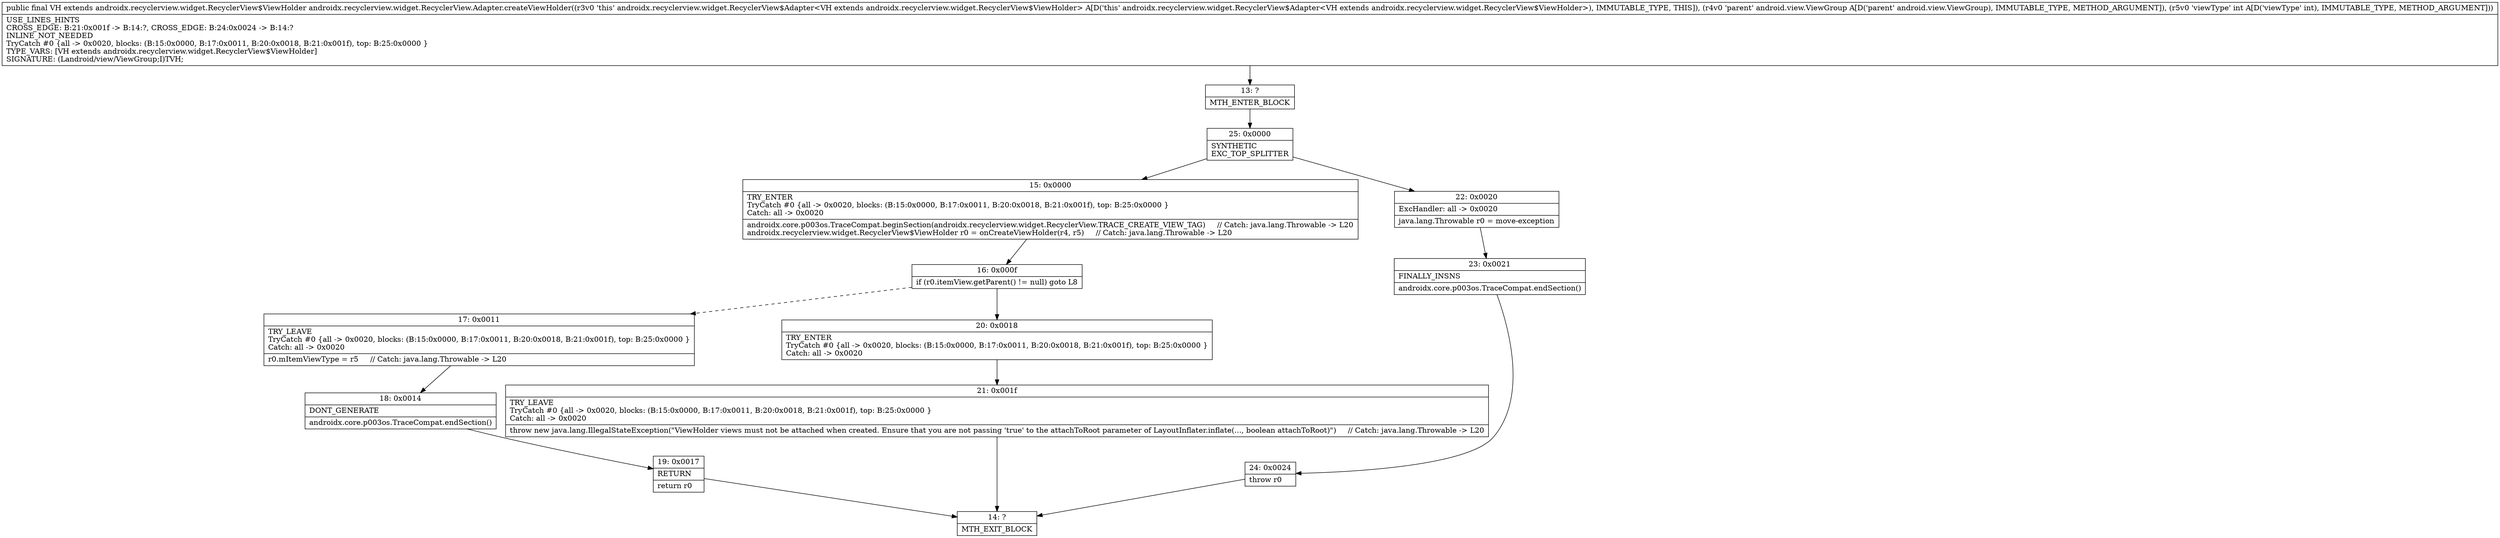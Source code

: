 digraph "CFG forandroidx.recyclerview.widget.RecyclerView.Adapter.createViewHolder(Landroid\/view\/ViewGroup;I)Landroidx\/recyclerview\/widget\/RecyclerView$ViewHolder;" {
Node_13 [shape=record,label="{13\:\ ?|MTH_ENTER_BLOCK\l}"];
Node_25 [shape=record,label="{25\:\ 0x0000|SYNTHETIC\lEXC_TOP_SPLITTER\l}"];
Node_15 [shape=record,label="{15\:\ 0x0000|TRY_ENTER\lTryCatch #0 \{all \-\> 0x0020, blocks: (B:15:0x0000, B:17:0x0011, B:20:0x0018, B:21:0x001f), top: B:25:0x0000 \}\lCatch: all \-\> 0x0020\l|androidx.core.p003os.TraceCompat.beginSection(androidx.recyclerview.widget.RecyclerView.TRACE_CREATE_VIEW_TAG)     \/\/ Catch: java.lang.Throwable \-\> L20\landroidx.recyclerview.widget.RecyclerView$ViewHolder r0 = onCreateViewHolder(r4, r5)     \/\/ Catch: java.lang.Throwable \-\> L20\l}"];
Node_16 [shape=record,label="{16\:\ 0x000f|if (r0.itemView.getParent() != null) goto L8\l}"];
Node_17 [shape=record,label="{17\:\ 0x0011|TRY_LEAVE\lTryCatch #0 \{all \-\> 0x0020, blocks: (B:15:0x0000, B:17:0x0011, B:20:0x0018, B:21:0x001f), top: B:25:0x0000 \}\lCatch: all \-\> 0x0020\l|r0.mItemViewType = r5     \/\/ Catch: java.lang.Throwable \-\> L20\l}"];
Node_18 [shape=record,label="{18\:\ 0x0014|DONT_GENERATE\l|androidx.core.p003os.TraceCompat.endSection()\l}"];
Node_19 [shape=record,label="{19\:\ 0x0017|RETURN\l|return r0\l}"];
Node_14 [shape=record,label="{14\:\ ?|MTH_EXIT_BLOCK\l}"];
Node_20 [shape=record,label="{20\:\ 0x0018|TRY_ENTER\lTryCatch #0 \{all \-\> 0x0020, blocks: (B:15:0x0000, B:17:0x0011, B:20:0x0018, B:21:0x001f), top: B:25:0x0000 \}\lCatch: all \-\> 0x0020\l}"];
Node_21 [shape=record,label="{21\:\ 0x001f|TRY_LEAVE\lTryCatch #0 \{all \-\> 0x0020, blocks: (B:15:0x0000, B:17:0x0011, B:20:0x0018, B:21:0x001f), top: B:25:0x0000 \}\lCatch: all \-\> 0x0020\l|throw new java.lang.IllegalStateException(\"ViewHolder views must not be attached when created. Ensure that you are not passing 'true' to the attachToRoot parameter of LayoutInflater.inflate(..., boolean attachToRoot)\")     \/\/ Catch: java.lang.Throwable \-\> L20\l}"];
Node_22 [shape=record,label="{22\:\ 0x0020|ExcHandler: all \-\> 0x0020\l|java.lang.Throwable r0 = move\-exception\l}"];
Node_23 [shape=record,label="{23\:\ 0x0021|FINALLY_INSNS\l|androidx.core.p003os.TraceCompat.endSection()\l}"];
Node_24 [shape=record,label="{24\:\ 0x0024|throw r0\l}"];
MethodNode[shape=record,label="{public final VH extends androidx.recyclerview.widget.RecyclerView$ViewHolder androidx.recyclerview.widget.RecyclerView.Adapter.createViewHolder((r3v0 'this' androidx.recyclerview.widget.RecyclerView$Adapter\<VH extends androidx.recyclerview.widget.RecyclerView$ViewHolder\> A[D('this' androidx.recyclerview.widget.RecyclerView$Adapter\<VH extends androidx.recyclerview.widget.RecyclerView$ViewHolder\>), IMMUTABLE_TYPE, THIS]), (r4v0 'parent' android.view.ViewGroup A[D('parent' android.view.ViewGroup), IMMUTABLE_TYPE, METHOD_ARGUMENT]), (r5v0 'viewType' int A[D('viewType' int), IMMUTABLE_TYPE, METHOD_ARGUMENT]))  | USE_LINES_HINTS\lCROSS_EDGE: B:21:0x001f \-\> B:14:?, CROSS_EDGE: B:24:0x0024 \-\> B:14:?\lINLINE_NOT_NEEDED\lTryCatch #0 \{all \-\> 0x0020, blocks: (B:15:0x0000, B:17:0x0011, B:20:0x0018, B:21:0x001f), top: B:25:0x0000 \}\lTYPE_VARS: [VH extends androidx.recyclerview.widget.RecyclerView$ViewHolder]\lSIGNATURE: (Landroid\/view\/ViewGroup;I)TVH;\l}"];
MethodNode -> Node_13;Node_13 -> Node_25;
Node_25 -> Node_15;
Node_25 -> Node_22;
Node_15 -> Node_16;
Node_16 -> Node_17[style=dashed];
Node_16 -> Node_20;
Node_17 -> Node_18;
Node_18 -> Node_19;
Node_19 -> Node_14;
Node_20 -> Node_21;
Node_21 -> Node_14;
Node_22 -> Node_23;
Node_23 -> Node_24;
Node_24 -> Node_14;
}

